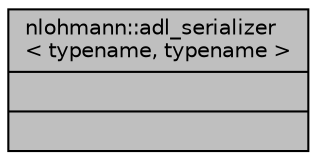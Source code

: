 digraph "nlohmann::adl_serializer&lt; typename, typename &gt;"
{
 // INTERACTIVE_SVG=YES
  bgcolor="transparent";
  edge [fontname="Helvetica",fontsize="10",labelfontname="Helvetica",labelfontsize="10"];
  node [fontname="Helvetica",fontsize="10",shape=record];
  Node1 [label="{nlohmann::adl_serializer\l\< typename, typename \>\n||}",height=0.2,width=0.4,color="black", fillcolor="grey75", style="filled" fontcolor="black"];
}
